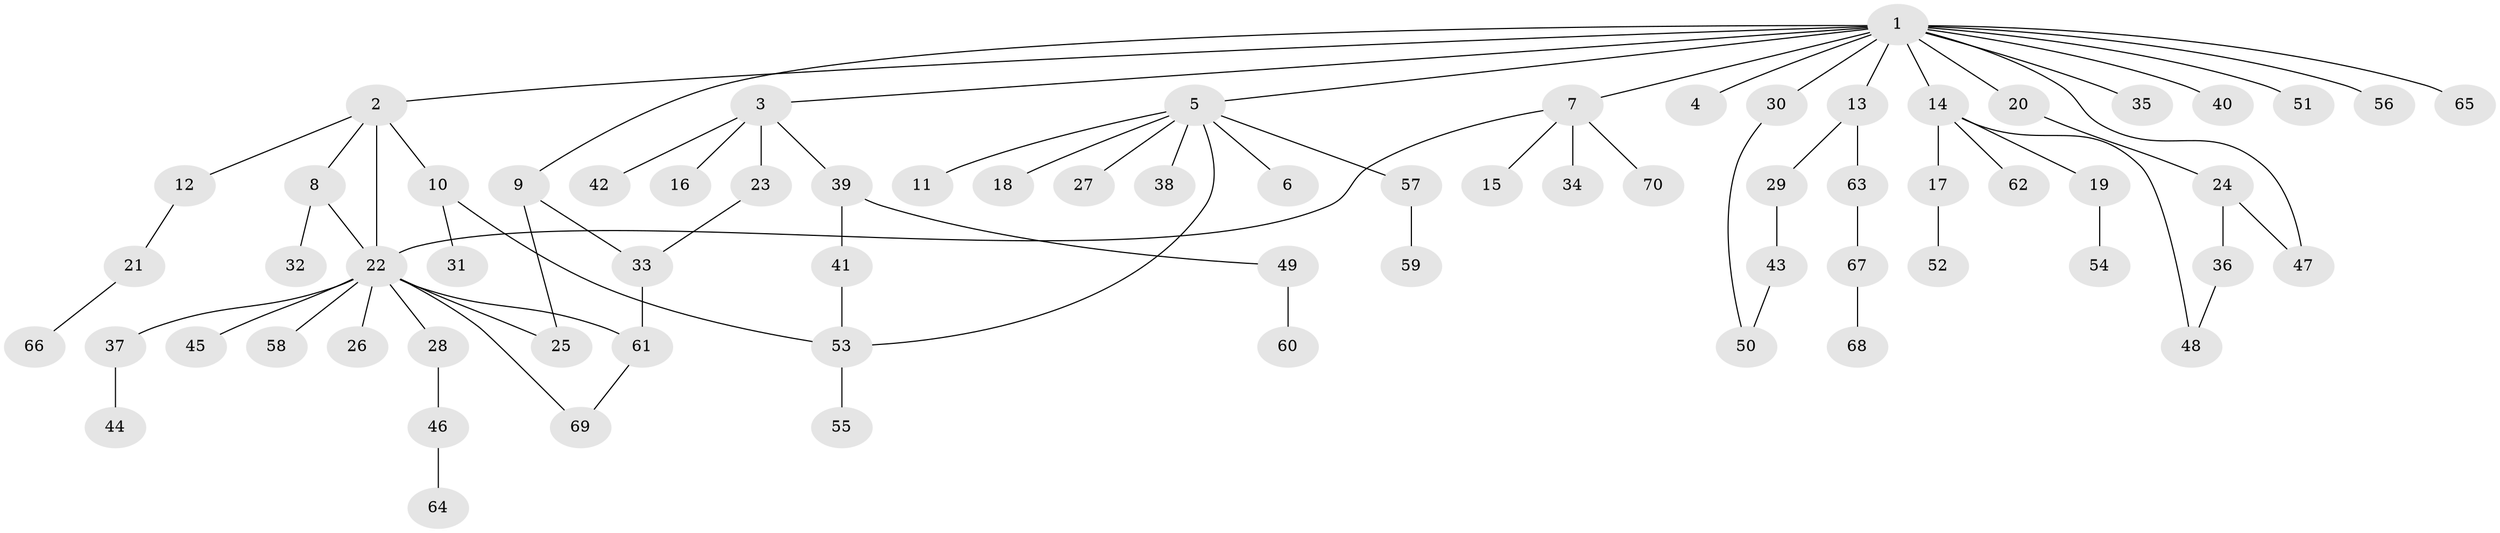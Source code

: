 // Generated by graph-tools (version 1.1) at 2025/14/03/09/25 04:14:27]
// undirected, 70 vertices, 80 edges
graph export_dot {
graph [start="1"]
  node [color=gray90,style=filled];
  1;
  2;
  3;
  4;
  5;
  6;
  7;
  8;
  9;
  10;
  11;
  12;
  13;
  14;
  15;
  16;
  17;
  18;
  19;
  20;
  21;
  22;
  23;
  24;
  25;
  26;
  27;
  28;
  29;
  30;
  31;
  32;
  33;
  34;
  35;
  36;
  37;
  38;
  39;
  40;
  41;
  42;
  43;
  44;
  45;
  46;
  47;
  48;
  49;
  50;
  51;
  52;
  53;
  54;
  55;
  56;
  57;
  58;
  59;
  60;
  61;
  62;
  63;
  64;
  65;
  66;
  67;
  68;
  69;
  70;
  1 -- 2;
  1 -- 3;
  1 -- 4;
  1 -- 5;
  1 -- 7;
  1 -- 9;
  1 -- 13;
  1 -- 14;
  1 -- 20;
  1 -- 30;
  1 -- 35;
  1 -- 40;
  1 -- 47;
  1 -- 51;
  1 -- 56;
  1 -- 65;
  2 -- 8;
  2 -- 10;
  2 -- 12;
  2 -- 22;
  3 -- 16;
  3 -- 23;
  3 -- 39;
  3 -- 42;
  5 -- 6;
  5 -- 11;
  5 -- 18;
  5 -- 27;
  5 -- 38;
  5 -- 53;
  5 -- 57;
  7 -- 15;
  7 -- 22;
  7 -- 34;
  7 -- 70;
  8 -- 22;
  8 -- 32;
  9 -- 25;
  9 -- 33;
  10 -- 31;
  10 -- 53;
  12 -- 21;
  13 -- 29;
  13 -- 63;
  14 -- 17;
  14 -- 19;
  14 -- 48;
  14 -- 62;
  17 -- 52;
  19 -- 54;
  20 -- 24;
  21 -- 66;
  22 -- 25;
  22 -- 26;
  22 -- 28;
  22 -- 37;
  22 -- 45;
  22 -- 58;
  22 -- 61;
  22 -- 69;
  23 -- 33;
  24 -- 36;
  24 -- 47;
  28 -- 46;
  29 -- 43;
  30 -- 50;
  33 -- 61;
  36 -- 48;
  37 -- 44;
  39 -- 41;
  39 -- 49;
  41 -- 53;
  43 -- 50;
  46 -- 64;
  49 -- 60;
  53 -- 55;
  57 -- 59;
  61 -- 69;
  63 -- 67;
  67 -- 68;
}

